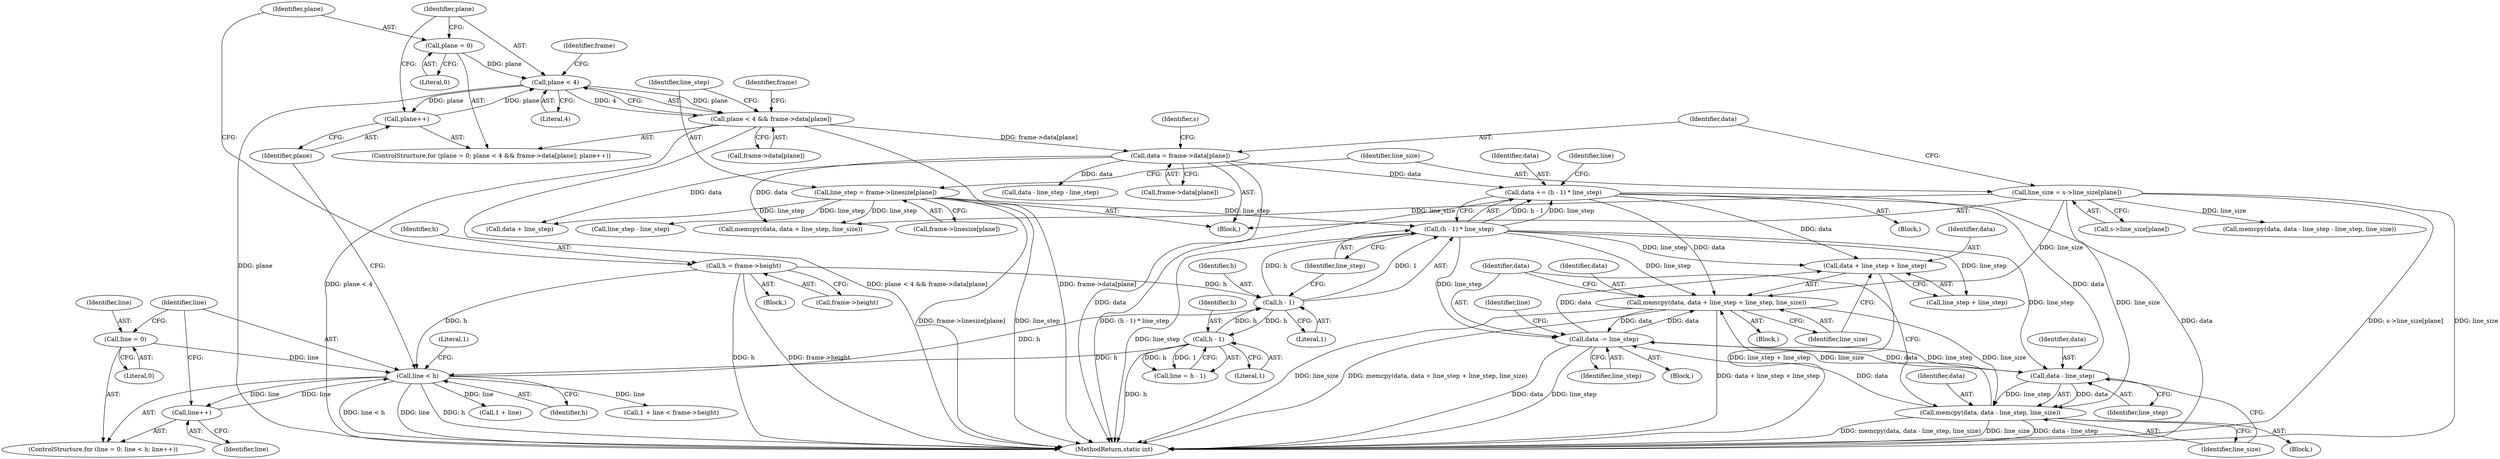 digraph "0_FFmpeg_e43a0a232dbf6d3c161823c2e07c52e76227a1bc_2@pointer" {
"1000279" [label="(Call,data + line_step + line_step)"];
"1000285" [label="(Call,data -= line_step)"];
"1000271" [label="(Call,data - line_step)"];
"1000245" [label="(Call,data += (h - 1) * line_step)"];
"1000247" [label="(Call,(h - 1) * line_step)"];
"1000248" [label="(Call,h - 1)"];
"1000158" [label="(Call,h = frame->height)"];
"1000209" [label="(Call,line < h)"];
"1000206" [label="(Call,line = 0)"];
"1000212" [label="(Call,line++)"];
"1000255" [label="(Call,h - 1)"];
"1000179" [label="(Call,line_step = frame->linesize[plane])"];
"1000193" [label="(Call,data = frame->data[plane])"];
"1000167" [label="(Call,plane < 4 && frame->data[plane])"];
"1000168" [label="(Call,plane < 4)"];
"1000176" [label="(Call,plane++)"];
"1000164" [label="(Call,plane = 0)"];
"1000277" [label="(Call,memcpy(data, data + line_step + line_step, line_size))"];
"1000186" [label="(Call,line_size = s->line_size[plane])"];
"1000269" [label="(Call,memcpy(data, data - line_step, line_size))"];
"1000105" [label="(Block,)"];
"1000211" [label="(Identifier,h)"];
"1000284" [label="(Identifier,line_size)"];
"1000274" [label="(Identifier,line_size)"];
"1000263" [label="(Block,)"];
"1000178" [label="(Block,)"];
"1000277" [label="(Call,memcpy(data, data + line_step + line_step, line_size))"];
"1000171" [label="(Call,frame->data[plane])"];
"1000195" [label="(Call,frame->data[plane])"];
"1000251" [label="(Identifier,line_step)"];
"1000216" [label="(Call,1 + line < frame->height)"];
"1000202" [label="(Identifier,s)"];
"1000207" [label="(Identifier,line)"];
"1000299" [label="(MethodReturn,static int)"];
"1000163" [label="(ControlStructure,for (plane = 0; plane < 4 && frame->data[plane]; plane++))"];
"1000160" [label="(Call,frame->height)"];
"1000186" [label="(Call,line_size = s->line_size[plane])"];
"1000273" [label="(Identifier,line_step)"];
"1000280" [label="(Identifier,data)"];
"1000169" [label="(Identifier,plane)"];
"1000164" [label="(Call,plane = 0)"];
"1000276" [label="(Block,)"];
"1000278" [label="(Identifier,data)"];
"1000272" [label="(Identifier,data)"];
"1000170" [label="(Literal,4)"];
"1000166" [label="(Literal,0)"];
"1000224" [label="(Call,memcpy(data, data + line_step, line_size))"];
"1000209" [label="(Call,line < h)"];
"1000281" [label="(Call,line_step + line_step)"];
"1000180" [label="(Identifier,line_step)"];
"1000212" [label="(Call,line++)"];
"1000217" [label="(Call,1 + line)"];
"1000249" [label="(Identifier,h)"];
"1000165" [label="(Identifier,plane)"];
"1000208" [label="(Literal,0)"];
"1000187" [label="(Identifier,line_size)"];
"1000206" [label="(Call,line = 0)"];
"1000290" [label="(Identifier,frame)"];
"1000250" [label="(Literal,1)"];
"1000218" [label="(Literal,1)"];
"1000285" [label="(Call,data -= line_step)"];
"1000226" [label="(Call,data + line_step)"];
"1000188" [label="(Call,s->line_size[plane])"];
"1000247" [label="(Call,(h - 1) * line_step)"];
"1000255" [label="(Call,h - 1)"];
"1000194" [label="(Identifier,data)"];
"1000254" [label="(Identifier,line)"];
"1000270" [label="(Identifier,data)"];
"1000173" [label="(Identifier,frame)"];
"1000179" [label="(Call,line_step = frame->linesize[plane])"];
"1000234" [label="(Call,data - line_step - line_step)"];
"1000167" [label="(Call,plane < 4 && frame->data[plane])"];
"1000287" [label="(Identifier,line_step)"];
"1000271" [label="(Call,data - line_step)"];
"1000245" [label="(Call,data += (h - 1) * line_step)"];
"1000246" [label="(Identifier,data)"];
"1000269" [label="(Call,memcpy(data, data - line_step, line_size))"];
"1000159" [label="(Identifier,h)"];
"1000213" [label="(Identifier,line)"];
"1000181" [label="(Call,frame->linesize[plane])"];
"1000244" [label="(Block,)"];
"1000176" [label="(Call,plane++)"];
"1000232" [label="(Call,memcpy(data, data - line_step - line_step, line_size))"];
"1000279" [label="(Call,data + line_step + line_step)"];
"1000158" [label="(Call,h = frame->height)"];
"1000168" [label="(Call,plane < 4)"];
"1000253" [label="(Call,line = h - 1)"];
"1000210" [label="(Identifier,line)"];
"1000257" [label="(Literal,1)"];
"1000236" [label="(Call,line_step - line_step)"];
"1000256" [label="(Identifier,h)"];
"1000193" [label="(Call,data = frame->data[plane])"];
"1000262" [label="(Identifier,line)"];
"1000268" [label="(Block,)"];
"1000286" [label="(Identifier,data)"];
"1000177" [label="(Identifier,plane)"];
"1000248" [label="(Call,h - 1)"];
"1000205" [label="(ControlStructure,for (line = 0; line < h; line++))"];
"1000279" -> "1000277"  [label="AST: "];
"1000279" -> "1000281"  [label="CFG: "];
"1000280" -> "1000279"  [label="AST: "];
"1000281" -> "1000279"  [label="AST: "];
"1000284" -> "1000279"  [label="CFG: "];
"1000279" -> "1000299"  [label="DDG: line_step + line_step"];
"1000285" -> "1000279"  [label="DDG: data"];
"1000245" -> "1000279"  [label="DDG: data"];
"1000247" -> "1000279"  [label="DDG: line_step"];
"1000285" -> "1000263"  [label="AST: "];
"1000285" -> "1000287"  [label="CFG: "];
"1000286" -> "1000285"  [label="AST: "];
"1000287" -> "1000285"  [label="AST: "];
"1000262" -> "1000285"  [label="CFG: "];
"1000285" -> "1000299"  [label="DDG: data"];
"1000285" -> "1000299"  [label="DDG: line_step"];
"1000285" -> "1000271"  [label="DDG: data"];
"1000285" -> "1000277"  [label="DDG: data"];
"1000271" -> "1000285"  [label="DDG: line_step"];
"1000247" -> "1000285"  [label="DDG: line_step"];
"1000277" -> "1000285"  [label="DDG: data"];
"1000269" -> "1000285"  [label="DDG: data"];
"1000271" -> "1000269"  [label="AST: "];
"1000271" -> "1000273"  [label="CFG: "];
"1000272" -> "1000271"  [label="AST: "];
"1000273" -> "1000271"  [label="AST: "];
"1000274" -> "1000271"  [label="CFG: "];
"1000271" -> "1000269"  [label="DDG: data"];
"1000271" -> "1000269"  [label="DDG: line_step"];
"1000245" -> "1000271"  [label="DDG: data"];
"1000247" -> "1000271"  [label="DDG: line_step"];
"1000245" -> "1000244"  [label="AST: "];
"1000245" -> "1000247"  [label="CFG: "];
"1000246" -> "1000245"  [label="AST: "];
"1000247" -> "1000245"  [label="AST: "];
"1000254" -> "1000245"  [label="CFG: "];
"1000245" -> "1000299"  [label="DDG: data"];
"1000245" -> "1000299"  [label="DDG: (h - 1) * line_step"];
"1000247" -> "1000245"  [label="DDG: h - 1"];
"1000247" -> "1000245"  [label="DDG: line_step"];
"1000193" -> "1000245"  [label="DDG: data"];
"1000245" -> "1000277"  [label="DDG: data"];
"1000247" -> "1000251"  [label="CFG: "];
"1000248" -> "1000247"  [label="AST: "];
"1000251" -> "1000247"  [label="AST: "];
"1000247" -> "1000299"  [label="DDG: line_step"];
"1000248" -> "1000247"  [label="DDG: h"];
"1000248" -> "1000247"  [label="DDG: 1"];
"1000179" -> "1000247"  [label="DDG: line_step"];
"1000247" -> "1000277"  [label="DDG: line_step"];
"1000247" -> "1000281"  [label="DDG: line_step"];
"1000248" -> "1000250"  [label="CFG: "];
"1000249" -> "1000248"  [label="AST: "];
"1000250" -> "1000248"  [label="AST: "];
"1000251" -> "1000248"  [label="CFG: "];
"1000158" -> "1000248"  [label="DDG: h"];
"1000209" -> "1000248"  [label="DDG: h"];
"1000255" -> "1000248"  [label="DDG: h"];
"1000248" -> "1000255"  [label="DDG: h"];
"1000158" -> "1000105"  [label="AST: "];
"1000158" -> "1000160"  [label="CFG: "];
"1000159" -> "1000158"  [label="AST: "];
"1000160" -> "1000158"  [label="AST: "];
"1000165" -> "1000158"  [label="CFG: "];
"1000158" -> "1000299"  [label="DDG: h"];
"1000158" -> "1000299"  [label="DDG: frame->height"];
"1000158" -> "1000209"  [label="DDG: h"];
"1000209" -> "1000205"  [label="AST: "];
"1000209" -> "1000211"  [label="CFG: "];
"1000210" -> "1000209"  [label="AST: "];
"1000211" -> "1000209"  [label="AST: "];
"1000218" -> "1000209"  [label="CFG: "];
"1000177" -> "1000209"  [label="CFG: "];
"1000209" -> "1000299"  [label="DDG: line < h"];
"1000209" -> "1000299"  [label="DDG: line"];
"1000209" -> "1000299"  [label="DDG: h"];
"1000206" -> "1000209"  [label="DDG: line"];
"1000212" -> "1000209"  [label="DDG: line"];
"1000255" -> "1000209"  [label="DDG: h"];
"1000209" -> "1000212"  [label="DDG: line"];
"1000209" -> "1000216"  [label="DDG: line"];
"1000209" -> "1000217"  [label="DDG: line"];
"1000206" -> "1000205"  [label="AST: "];
"1000206" -> "1000208"  [label="CFG: "];
"1000207" -> "1000206"  [label="AST: "];
"1000208" -> "1000206"  [label="AST: "];
"1000210" -> "1000206"  [label="CFG: "];
"1000212" -> "1000205"  [label="AST: "];
"1000212" -> "1000213"  [label="CFG: "];
"1000213" -> "1000212"  [label="AST: "];
"1000210" -> "1000212"  [label="CFG: "];
"1000255" -> "1000253"  [label="AST: "];
"1000255" -> "1000257"  [label="CFG: "];
"1000256" -> "1000255"  [label="AST: "];
"1000257" -> "1000255"  [label="AST: "];
"1000253" -> "1000255"  [label="CFG: "];
"1000255" -> "1000299"  [label="DDG: h"];
"1000255" -> "1000253"  [label="DDG: h"];
"1000255" -> "1000253"  [label="DDG: 1"];
"1000179" -> "1000178"  [label="AST: "];
"1000179" -> "1000181"  [label="CFG: "];
"1000180" -> "1000179"  [label="AST: "];
"1000181" -> "1000179"  [label="AST: "];
"1000187" -> "1000179"  [label="CFG: "];
"1000179" -> "1000299"  [label="DDG: frame->linesize[plane]"];
"1000179" -> "1000299"  [label="DDG: line_step"];
"1000179" -> "1000224"  [label="DDG: line_step"];
"1000179" -> "1000226"  [label="DDG: line_step"];
"1000179" -> "1000236"  [label="DDG: line_step"];
"1000193" -> "1000178"  [label="AST: "];
"1000193" -> "1000195"  [label="CFG: "];
"1000194" -> "1000193"  [label="AST: "];
"1000195" -> "1000193"  [label="AST: "];
"1000202" -> "1000193"  [label="CFG: "];
"1000193" -> "1000299"  [label="DDG: data"];
"1000167" -> "1000193"  [label="DDG: frame->data[plane]"];
"1000193" -> "1000224"  [label="DDG: data"];
"1000193" -> "1000226"  [label="DDG: data"];
"1000193" -> "1000234"  [label="DDG: data"];
"1000167" -> "1000163"  [label="AST: "];
"1000167" -> "1000168"  [label="CFG: "];
"1000167" -> "1000171"  [label="CFG: "];
"1000168" -> "1000167"  [label="AST: "];
"1000171" -> "1000167"  [label="AST: "];
"1000180" -> "1000167"  [label="CFG: "];
"1000290" -> "1000167"  [label="CFG: "];
"1000167" -> "1000299"  [label="DDG: plane < 4"];
"1000167" -> "1000299"  [label="DDG: plane < 4 && frame->data[plane]"];
"1000167" -> "1000299"  [label="DDG: frame->data[plane]"];
"1000168" -> "1000167"  [label="DDG: plane"];
"1000168" -> "1000167"  [label="DDG: 4"];
"1000168" -> "1000170"  [label="CFG: "];
"1000169" -> "1000168"  [label="AST: "];
"1000170" -> "1000168"  [label="AST: "];
"1000173" -> "1000168"  [label="CFG: "];
"1000168" -> "1000299"  [label="DDG: plane"];
"1000176" -> "1000168"  [label="DDG: plane"];
"1000164" -> "1000168"  [label="DDG: plane"];
"1000168" -> "1000176"  [label="DDG: plane"];
"1000176" -> "1000163"  [label="AST: "];
"1000176" -> "1000177"  [label="CFG: "];
"1000177" -> "1000176"  [label="AST: "];
"1000169" -> "1000176"  [label="CFG: "];
"1000164" -> "1000163"  [label="AST: "];
"1000164" -> "1000166"  [label="CFG: "];
"1000165" -> "1000164"  [label="AST: "];
"1000166" -> "1000164"  [label="AST: "];
"1000169" -> "1000164"  [label="CFG: "];
"1000277" -> "1000276"  [label="AST: "];
"1000277" -> "1000284"  [label="CFG: "];
"1000278" -> "1000277"  [label="AST: "];
"1000284" -> "1000277"  [label="AST: "];
"1000286" -> "1000277"  [label="CFG: "];
"1000277" -> "1000299"  [label="DDG: line_size"];
"1000277" -> "1000299"  [label="DDG: memcpy(data, data + line_step + line_step, line_size)"];
"1000277" -> "1000299"  [label="DDG: data + line_step + line_step"];
"1000277" -> "1000269"  [label="DDG: line_size"];
"1000186" -> "1000277"  [label="DDG: line_size"];
"1000269" -> "1000277"  [label="DDG: line_size"];
"1000186" -> "1000178"  [label="AST: "];
"1000186" -> "1000188"  [label="CFG: "];
"1000187" -> "1000186"  [label="AST: "];
"1000188" -> "1000186"  [label="AST: "];
"1000194" -> "1000186"  [label="CFG: "];
"1000186" -> "1000299"  [label="DDG: s->line_size[plane]"];
"1000186" -> "1000299"  [label="DDG: line_size"];
"1000186" -> "1000224"  [label="DDG: line_size"];
"1000186" -> "1000232"  [label="DDG: line_size"];
"1000186" -> "1000269"  [label="DDG: line_size"];
"1000269" -> "1000268"  [label="AST: "];
"1000269" -> "1000274"  [label="CFG: "];
"1000270" -> "1000269"  [label="AST: "];
"1000274" -> "1000269"  [label="AST: "];
"1000286" -> "1000269"  [label="CFG: "];
"1000269" -> "1000299"  [label="DDG: memcpy(data, data - line_step, line_size)"];
"1000269" -> "1000299"  [label="DDG: line_size"];
"1000269" -> "1000299"  [label="DDG: data - line_step"];
}
